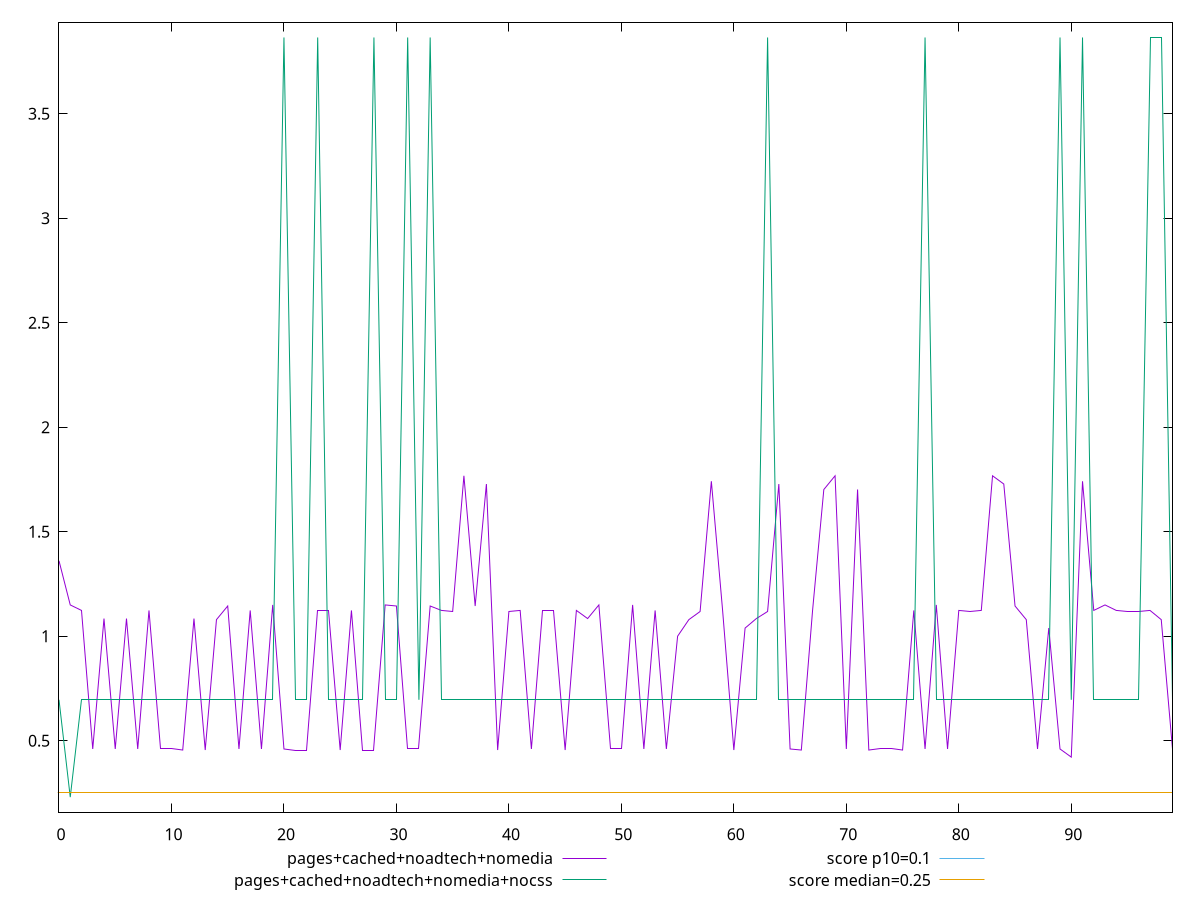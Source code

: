 reset

$pagesCachedNoadtechNomedia <<EOF
0 1.360794189453125
1 1.1496908569335937
2 1.1234112548828126
3 0.460498046875
4 1.0844366455078125
5 0.460498046875
6 1.0844366455078125
7 0.460498046875
8 1.1234112548828126
9 0.460498046875
10 0.460498046875
11 0.4553914388020833
12 1.0844366455078125
13 0.4553914388020833
14 1.0793300374348958
15 1.144584248860677
16 0.460498046875
17 1.1234112548828126
18 0.460498046875
19 1.1496908569335937
20 0.460498046875
21 0.4553914388020833
22 0.4553914388020833
23 1.1234112548828126
24 1.1234112548828126
25 0.4553914388020833
26 1.1234112548828126
27 0.4553914388020833
28 0.4553914388020833
29 1.1496908569335937
30 1.144584248860677
31 0.460498046875
32 0.460498046875
33 1.144584248860677
34 1.1234112548828126
35 1.1183046468098958
36 1.7676270548502604
37 1.144584248860677
38 1.7281674194335936
39 0.4553914388020833
40 1.1183046468098958
41 1.1234112548828126
42 0.460498046875
43 1.1234112548828126
44 1.1234112548828126
45 0.4553914388020833
46 1.1234112548828126
47 1.0844366455078125
48 1.1496908569335937
49 0.460498046875
50 0.460498046875
51 1.1496908569335937
52 0.460498046875
53 1.1234112548828126
54 0.460498046875
55 1
56 1.0793300374348958
57 1.1183046468098958
58 1.7413474527994792
59 1.1234112548828126
60 0.4553914388020833
61 1.038974609375
62 1.0844366455078125
63 1.1183046468098958
64 1.7281674194335936
65 0.460498046875
66 0.4553914388020833
67 1.1234112548828126
68 1.7018878173828125
69 1.7676270548502604
70 0.460498046875
71 1.7018878173828125
72 0.4553914388020833
73 0.460498046875
74 0.460498046875
75 0.4553914388020833
76 1.1234112548828126
77 0.460498046875
78 1.1496908569335937
79 0.460498046875
80 1.1234112548828126
81 1.1183046468098958
82 1.1234112548828126
83 1.7676270548502604
84 1.7281674194335936
85 1.144584248860677
86 1.0793300374348958
87 0.460498046875
88 1.038974609375
89 0.460498046875
90 0.4215234375
91 1.7413474527994792
92 1.1234112548828126
93 1.1496908569335937
94 1.1234112548828126
95 1.1183046468098958
96 1.1183046468098958
97 1.1234112548828126
98 1.0793300374348958
99 0.460498046875
EOF

$pagesCachedNoadtechNomediaNocss <<EOF
0 0.6958385416666666
1 0.23000520833333332
2 0.6958385416666666
3 0.6958385416666666
4 0.6958385416666666
5 0.6958385416666666
6 0.6958385416666666
7 0.6958385416666666
8 0.6958385416666666
9 0.6958385416666666
10 0.6958385416666666
11 0.6958385416666666
12 0.6958385416666666
13 0.6958385416666666
14 0.6958385416666666
15 0.6958385416666666
16 0.6958385416666666
17 0.6958385416666666
18 0.6958385416666666
19 0.6958385416666666
20 3.864670138888889
21 0.6958385416666666
22 0.6958385416666666
23 3.864670138888889
24 0.6958385416666666
25 0.6958385416666666
26 0.6958385416666666
27 0.6958385416666666
28 3.864670138888889
29 0.6958385416666666
30 0.6958385416666666
31 3.864670138888889
32 0.6958385416666666
33 3.864670138888889
34 0.6958385416666666
35 0.6958385416666666
36 0.6958385416666666
37 0.6958385416666666
38 0.6958385416666666
39 0.6958385416666666
40 0.6958385416666666
41 0.6958385416666666
42 0.6958385416666666
43 0.6958385416666666
44 0.6958385416666666
45 0.6958385416666666
46 0.6958385416666666
47 0.6958385416666666
48 0.6958385416666666
49 0.6958385416666666
50 0.6958385416666666
51 0.6958385416666666
52 0.6958385416666666
53 0.6958385416666666
54 0.6958385416666666
55 0.6958385416666666
56 0.6958385416666666
57 0.6958385416666666
58 0.6958385416666666
59 0.6958385416666666
60 0.6958385416666666
61 0.6958385416666666
62 0.6958385416666666
63 3.864670138888889
64 0.6958385416666666
65 0.6958385416666666
66 0.6958385416666666
67 0.6958385416666666
68 0.6958385416666666
69 0.6958385416666666
70 0.6958385416666666
71 0.6958385416666666
72 0.6958385416666666
73 0.6958385416666666
74 0.6958385416666666
75 0.6958385416666666
76 0.6958385416666666
77 3.864670138888889
78 0.6958385416666666
79 0.6958385416666666
80 0.6958385416666666
81 0.6958385416666666
82 0.6958385416666666
83 0.6958385416666666
84 0.6958385416666666
85 0.6958385416666666
86 0.6958385416666666
87 0.6958385416666666
88 0.6958385416666666
89 3.864670138888889
90 0.6958385416666666
91 3.864670138888889
92 0.6958385416666666
93 0.6958385416666666
94 0.6958385416666666
95 0.6958385416666666
96 0.6958385416666666
97 3.864670138888889
98 3.864670138888889
99 0.6958385416666666
EOF

set key outside below
set xrange [0:99]
set yrange [0.1573119097222222:3.9373634375]
set trange [0.1573119097222222:3.9373634375]
set terminal svg size 640, 520 enhanced background rgb 'white'
set output "report_00019_2021-02-10T18-14-37.922Z//cumulative-layout-shift/comparison/line/3_vs_4.svg"

plot $pagesCachedNoadtechNomedia title "pages+cached+noadtech+nomedia" with line, \
     $pagesCachedNoadtechNomediaNocss title "pages+cached+noadtech+nomedia+nocss" with line, \
     0.1 title "score p10=0.1", \
     0.25 title "score median=0.25"

reset
